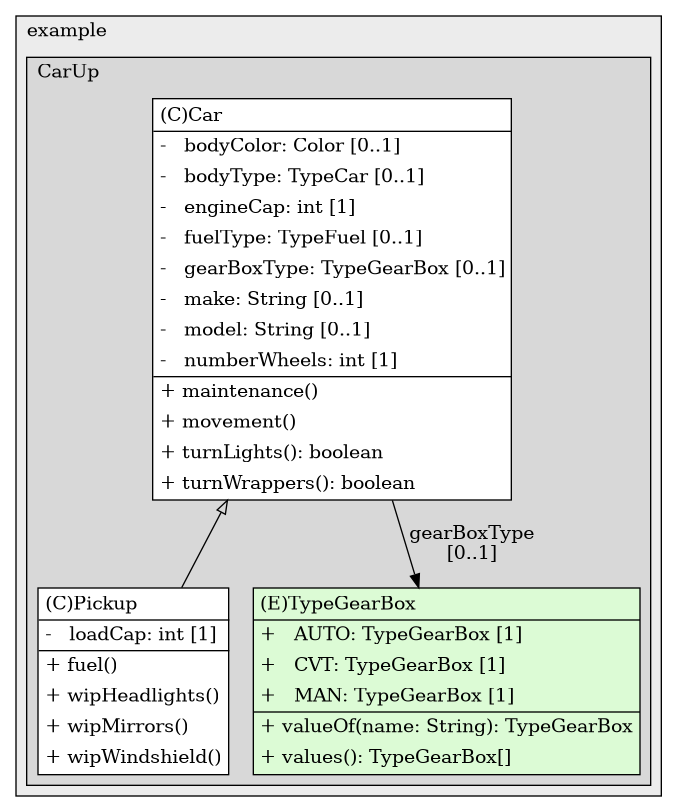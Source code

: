 @startuml

/' diagram meta data start
config=StructureConfiguration;
{
  "projectClassification": {
    "searchMode": "OpenProject", // OpenProject, AllProjects
    "includedProjects": "",
    "pathEndKeywords": "*.impl",
    "isClientPath": "",
    "isClientName": "",
    "isTestPath": "",
    "isTestName": "",
    "isMappingPath": "",
    "isMappingName": "",
    "isDataAccessPath": "",
    "isDataAccessName": "",
    "isDataStructurePath": "",
    "isDataStructureName": "",
    "isInterfaceStructuresPath": "",
    "isInterfaceStructuresName": "",
    "isEntryPointPath": "",
    "isEntryPointName": "",
    "treatFinalFieldsAsMandatory": false
  },
  "graphRestriction": {
    "classPackageExcludeFilter": "",
    "classPackageIncludeFilter": "",
    "classNameExcludeFilter": "",
    "classNameIncludeFilter": "",
    "methodNameExcludeFilter": "",
    "methodNameIncludeFilter": "",
    "removeByInheritance": "", // inheritance/annotation based filtering is done in a second step
    "removeByAnnotation": "",
    "removeByClassPackage": "", // cleanup the graph after inheritance/annotation based filtering is done
    "removeByClassName": "",
    "cutMappings": false,
    "cutEnum": true,
    "cutTests": true,
    "cutClient": true,
    "cutDataAccess": false,
    "cutInterfaceStructures": false,
    "cutDataStructures": false,
    "cutGetterAndSetter": true,
    "cutConstructors": true
  },
  "graphTraversal": {
    "forwardDepth": 6,
    "backwardDepth": 6,
    "classPackageExcludeFilter": "",
    "classPackageIncludeFilter": "",
    "classNameExcludeFilter": "",
    "classNameIncludeFilter": "",
    "methodNameExcludeFilter": "",
    "methodNameIncludeFilter": "",
    "hideMappings": false,
    "hideDataStructures": false,
    "hidePrivateMethods": true,
    "hideInterfaceCalls": true, // indirection: implementation -> interface (is hidden) -> implementation
    "onlyShowApplicationEntryPoints": false, // root node is included
    "useMethodCallsForStructureDiagram": "ForwardOnly" // ForwardOnly, BothDirections, No
  },
  "details": {
    "aggregation": "GroupByClass", // ByClass, GroupByClass, None
    "showClassGenericTypes": true,
    "showMethods": true,
    "showMethodParameterNames": true,
    "showMethodParameterTypes": true,
    "showMethodReturnType": true,
    "showPackageLevels": 2,
    "showDetailedClassStructure": true
  },
  "rootClass": "org.example.CarUp.Enumerators.TypeGearBox",
  "extensionCallbackMethod": "" // qualified.class.name#methodName - signature: public static String method(String)
}
diagram meta data end '/



digraph g {
    rankdir="TB"
    splines=polyline
    

'nodes 
subgraph cluster_1322970774 { 
   	label=example
	labeljust=l
	fillcolor="#ececec"
	style=filled
   
   subgraph cluster_84261867 { 
   	label=CarUp
	labeljust=l
	fillcolor="#d8d8d8"
	style=filled
   
   Car404469113[
	label=<<TABLE BORDER="1" CELLBORDER="0" CELLPADDING="4" CELLSPACING="0">
<TR><TD ALIGN="LEFT" >(C)Car</TD></TR>
<HR/>
<TR><TD ALIGN="LEFT" >-   bodyColor: Color [0..1]</TD></TR>
<TR><TD ALIGN="LEFT" >-   bodyType: TypeCar [0..1]</TD></TR>
<TR><TD ALIGN="LEFT" >-   engineCap: int [1]</TD></TR>
<TR><TD ALIGN="LEFT" >-   fuelType: TypeFuel [0..1]</TD></TR>
<TR><TD ALIGN="LEFT" >-   gearBoxType: TypeGearBox [0..1]</TD></TR>
<TR><TD ALIGN="LEFT" >-   make: String [0..1]</TD></TR>
<TR><TD ALIGN="LEFT" >-   model: String [0..1]</TD></TR>
<TR><TD ALIGN="LEFT" >-   numberWheels: int [1]</TD></TR>
<HR/>
<TR><TD ALIGN="LEFT" >+ maintenance()</TD></TR>
<TR><TD ALIGN="LEFT" >+ movement()</TD></TR>
<TR><TD ALIGN="LEFT" >+ turnLights(): boolean</TD></TR>
<TR><TD ALIGN="LEFT" >+ turnWrappers(): boolean</TD></TR>
</TABLE>>
	style=filled
	margin=0
	shape=plaintext
	fillcolor="#FFFFFF"
];

Pickup404469113[
	label=<<TABLE BORDER="1" CELLBORDER="0" CELLPADDING="4" CELLSPACING="0">
<TR><TD ALIGN="LEFT" >(C)Pickup</TD></TR>
<HR/>
<TR><TD ALIGN="LEFT" >-   loadCap: int [1]</TD></TR>
<HR/>
<TR><TD ALIGN="LEFT" >+ fuel()</TD></TR>
<TR><TD ALIGN="LEFT" >+ wipHeadlights()</TD></TR>
<TR><TD ALIGN="LEFT" >+ wipMirrors()</TD></TR>
<TR><TD ALIGN="LEFT" >+ wipWindshield()</TD></TR>
</TABLE>>
	style=filled
	margin=0
	shape=plaintext
	fillcolor="#FFFFFF"
];

TypeGearBox115294974[
	label=<<TABLE BORDER="1" CELLBORDER="0" CELLPADDING="4" CELLSPACING="0">
<TR><TD ALIGN="LEFT" >(E)TypeGearBox</TD></TR>
<HR/>
<TR><TD ALIGN="LEFT" >+   AUTO: TypeGearBox [1]</TD></TR>
<TR><TD ALIGN="LEFT" >+   CVT: TypeGearBox [1]</TD></TR>
<TR><TD ALIGN="LEFT" >+   MAN: TypeGearBox [1]</TD></TR>
<HR/>
<TR><TD ALIGN="LEFT" >+ valueOf(name: String): TypeGearBox</TD></TR>
<TR><TD ALIGN="LEFT" >+ values(): TypeGearBox[]</TD></TR>
</TABLE>>
	style=filled
	margin=0
	shape=plaintext
	fillcolor="#DCFBD5"
];
} 
} 

'edges    
Car404469113 -> Pickup404469113[arrowhead=none, arrowtail=empty, dir=both];
Car404469113 -> TypeGearBox115294974[label="gearBoxType
[0..1]"];
    
}
@enduml